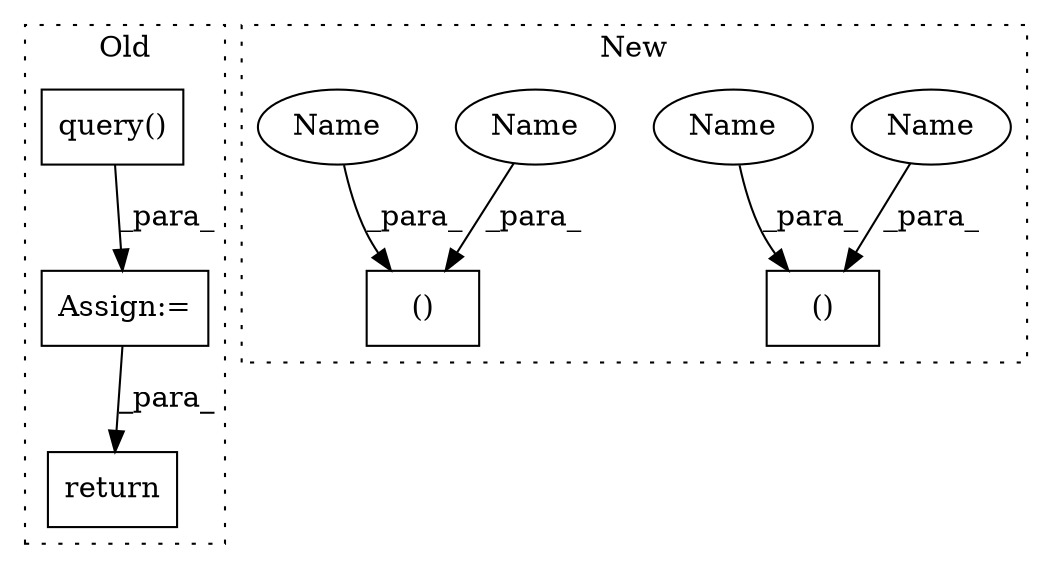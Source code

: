 digraph G {
subgraph cluster0 {
1 [label="query()" a="75" s="5277,5298" l="11,1" shape="box"];
3 [label="Assign:=" a="68" s="5717" l="3" shape="box"];
5 [label="return" a="93" s="5929" l="7" shape="box"];
label = "Old";
style="dotted";
}
subgraph cluster1 {
2 [label="()" a="54" s="4170" l="6" shape="box"];
4 [label="()" a="54" s="4102" l="6" shape="box"];
6 [label="Name" a="87" s="4104" l="1" shape="ellipse"];
7 [label="Name" a="87" s="4172" l="1" shape="ellipse"];
8 [label="Name" a="87" s="4101" l="1" shape="ellipse"];
9 [label="Name" a="87" s="4169" l="1" shape="ellipse"];
label = "New";
style="dotted";
}
1 -> 3 [label="_para_"];
3 -> 5 [label="_para_"];
6 -> 4 [label="_para_"];
7 -> 2 [label="_para_"];
8 -> 4 [label="_para_"];
9 -> 2 [label="_para_"];
}